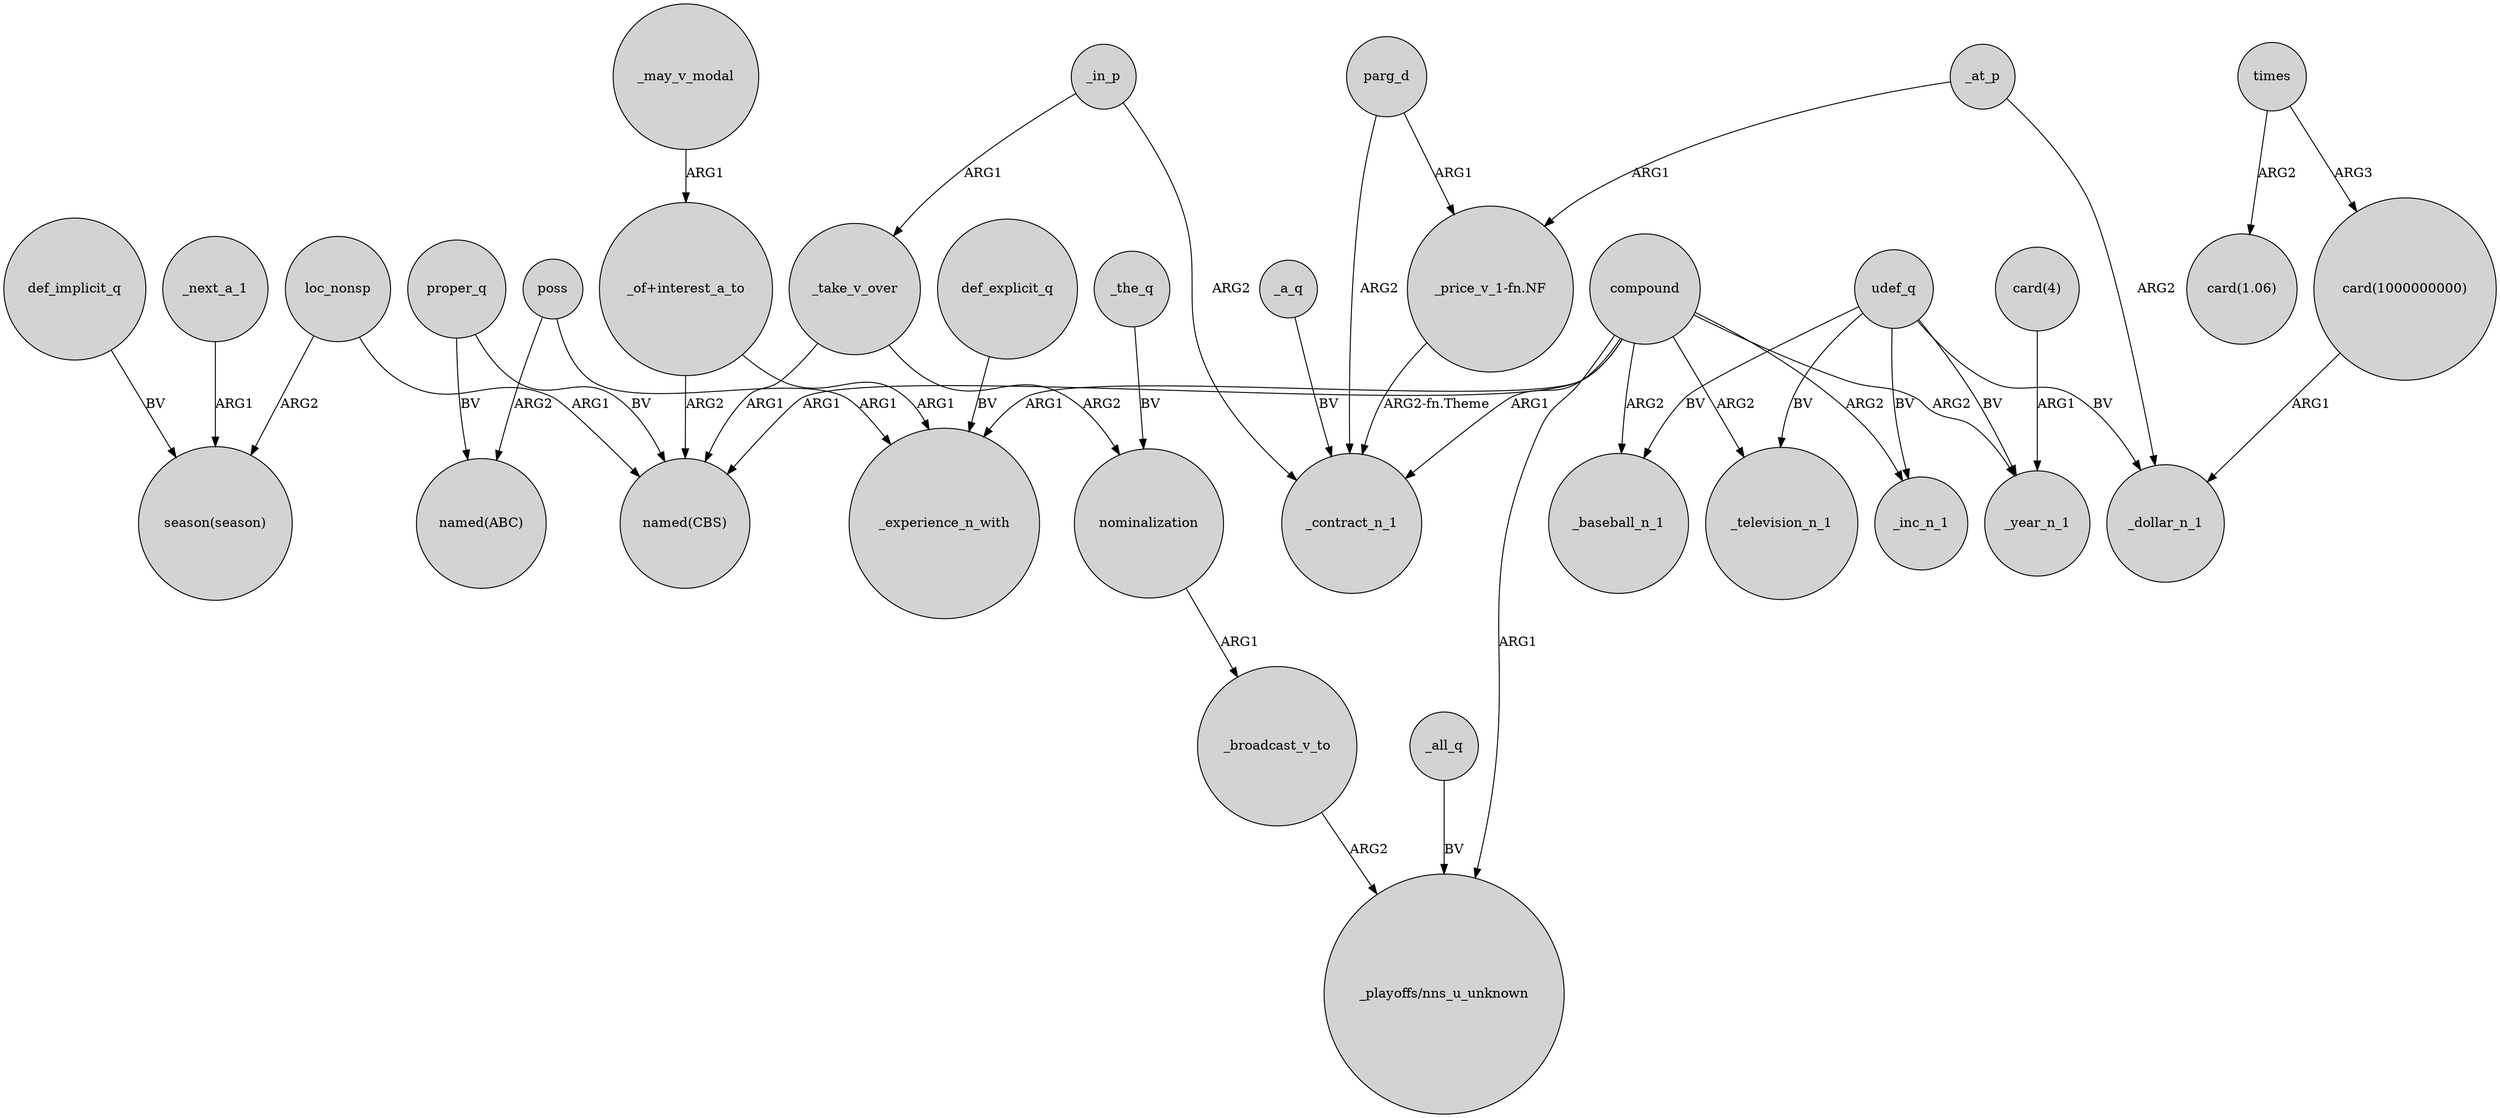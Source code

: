 digraph {
	node [shape=circle style=filled]
	"_of+interest_a_to" -> "named(CBS)" [label=ARG2]
	loc_nonsp -> "named(CBS)" [label=ARG1]
	_at_p -> _dollar_n_1 [label=ARG2]
	udef_q -> _inc_n_1 [label=BV]
	udef_q -> _television_n_1 [label=BV]
	proper_q -> "named(CBS)" [label=BV]
	_the_q -> nominalization [label=BV]
	udef_q -> _baseball_n_1 [label=BV]
	_may_v_modal -> "_of+interest_a_to" [label=ARG1]
	"card(4)" -> _year_n_1 [label=ARG1]
	_take_v_over -> nominalization [label=ARG2]
	compound -> _experience_n_with [label=ARG1]
	compound -> _contract_n_1 [label=ARG1]
	compound -> "_playoffs/nns_u_unknown" [label=ARG1]
	_a_q -> _contract_n_1 [label=BV]
	_at_p -> "_price_v_1-fn.NF" [label=ARG1]
	times -> "card(1000000000)" [label=ARG3]
	"_of+interest_a_to" -> _experience_n_with [label=ARG1]
	_in_p -> _contract_n_1 [label=ARG2]
	def_explicit_q -> _experience_n_with [label=BV]
	_in_p -> _take_v_over [label=ARG1]
	times -> "card(1.06)" [label=ARG2]
	compound -> _baseball_n_1 [label=ARG2]
	_all_q -> "_playoffs/nns_u_unknown" [label=BV]
	"_price_v_1-fn.NF" -> _contract_n_1 [label="ARG2-fn.Theme"]
	poss -> "named(ABC)" [label=ARG2]
	parg_d -> _contract_n_1 [label=ARG2]
	_broadcast_v_to -> "_playoffs/nns_u_unknown" [label=ARG2]
	nominalization -> _broadcast_v_to [label=ARG1]
	proper_q -> "named(ABC)" [label=BV]
	compound -> _television_n_1 [label=ARG2]
	parg_d -> "_price_v_1-fn.NF" [label=ARG1]
	loc_nonsp -> "season(season)" [label=ARG2]
	_next_a_1 -> "season(season)" [label=ARG1]
	udef_q -> _year_n_1 [label=BV]
	_take_v_over -> "named(CBS)" [label=ARG1]
	udef_q -> _dollar_n_1 [label=BV]
	"card(1000000000)" -> _dollar_n_1 [label=ARG1]
	def_implicit_q -> "season(season)" [label=BV]
	compound -> _inc_n_1 [label=ARG2]
	compound -> _year_n_1 [label=ARG2]
	poss -> _experience_n_with [label=ARG1]
	compound -> "named(CBS)" [label=ARG1]
}
